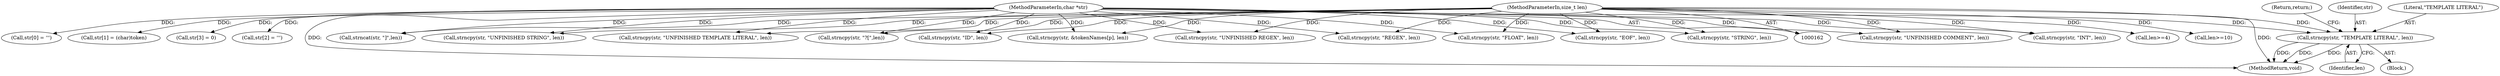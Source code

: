 digraph "0_Espruino_0a7619875bf79877907205f6bee08465b89ff10b_0@API" {
"1000243" [label="(Call,strncpy(str, \"TEMPLATE LITERAL\", len))"];
"1000164" [label="(MethodParameterIn,char *str)"];
"1000165" [label="(MethodParameterIn,size_t len)"];
"1000321" [label="(Call,strncpy(str, &tokenNames[p], len))"];
"1000249" [label="(Call,strncpy(str, \"UNFINISHED TEMPLATE LITERAL\", len))"];
"1000180" [label="(Call,str[0] = '\'')"];
"1000333" [label="(Call,strncpy(str, \"?[\",len))"];
"1000205" [label="(Block,)"];
"1000231" [label="(Call,strncpy(str, \"STRING\", len))"];
"1000177" [label="(Call,len>=4)"];
"1000247" [label="(Return,return;)"];
"1000244" [label="(Identifier,str)"];
"1000246" [label="(Identifier,len)"];
"1000267" [label="(Call,strncpy(str, \"UNFINISHED COMMENT\", len))"];
"1000213" [label="(Call,strncpy(str, \"ID\", len))"];
"1000261" [label="(Call,strncpy(str, \"UNFINISHED REGEX\", len))"];
"1000245" [label="(Literal,\"TEMPLATE LITERAL\")"];
"1000165" [label="(MethodParameterIn,size_t len)"];
"1000243" [label="(Call,strncpy(str, \"TEMPLATE LITERAL\", len))"];
"1000185" [label="(Call,str[1] = (char)token)"];
"1000225" [label="(Call,strncpy(str, \"FLOAT\", len))"];
"1000197" [label="(Call,str[3] = 0)"];
"1000344" [label="(Call,strncat(str, \"]\",len))"];
"1000207" [label="(Call,strncpy(str, \"EOF\", len))"];
"1000192" [label="(Call,str[2] = '\'')"];
"1000330" [label="(Call,len>=10)"];
"1000348" [label="(MethodReturn,void)"];
"1000237" [label="(Call,strncpy(str, \"UNFINISHED STRING\", len))"];
"1000219" [label="(Call,strncpy(str, \"INT\", len))"];
"1000164" [label="(MethodParameterIn,char *str)"];
"1000255" [label="(Call,strncpy(str, \"REGEX\", len))"];
"1000243" -> "1000205"  [label="AST: "];
"1000243" -> "1000246"  [label="CFG: "];
"1000244" -> "1000243"  [label="AST: "];
"1000245" -> "1000243"  [label="AST: "];
"1000246" -> "1000243"  [label="AST: "];
"1000247" -> "1000243"  [label="CFG: "];
"1000243" -> "1000348"  [label="DDG: "];
"1000243" -> "1000348"  [label="DDG: "];
"1000243" -> "1000348"  [label="DDG: "];
"1000164" -> "1000243"  [label="DDG: "];
"1000165" -> "1000243"  [label="DDG: "];
"1000164" -> "1000162"  [label="AST: "];
"1000164" -> "1000348"  [label="DDG: "];
"1000164" -> "1000180"  [label="DDG: "];
"1000164" -> "1000185"  [label="DDG: "];
"1000164" -> "1000192"  [label="DDG: "];
"1000164" -> "1000197"  [label="DDG: "];
"1000164" -> "1000207"  [label="DDG: "];
"1000164" -> "1000213"  [label="DDG: "];
"1000164" -> "1000219"  [label="DDG: "];
"1000164" -> "1000225"  [label="DDG: "];
"1000164" -> "1000231"  [label="DDG: "];
"1000164" -> "1000237"  [label="DDG: "];
"1000164" -> "1000249"  [label="DDG: "];
"1000164" -> "1000255"  [label="DDG: "];
"1000164" -> "1000261"  [label="DDG: "];
"1000164" -> "1000267"  [label="DDG: "];
"1000164" -> "1000321"  [label="DDG: "];
"1000164" -> "1000333"  [label="DDG: "];
"1000164" -> "1000344"  [label="DDG: "];
"1000165" -> "1000162"  [label="AST: "];
"1000165" -> "1000348"  [label="DDG: "];
"1000165" -> "1000177"  [label="DDG: "];
"1000165" -> "1000207"  [label="DDG: "];
"1000165" -> "1000213"  [label="DDG: "];
"1000165" -> "1000219"  [label="DDG: "];
"1000165" -> "1000225"  [label="DDG: "];
"1000165" -> "1000231"  [label="DDG: "];
"1000165" -> "1000237"  [label="DDG: "];
"1000165" -> "1000249"  [label="DDG: "];
"1000165" -> "1000255"  [label="DDG: "];
"1000165" -> "1000261"  [label="DDG: "];
"1000165" -> "1000267"  [label="DDG: "];
"1000165" -> "1000321"  [label="DDG: "];
"1000165" -> "1000330"  [label="DDG: "];
"1000165" -> "1000333"  [label="DDG: "];
"1000165" -> "1000344"  [label="DDG: "];
}
